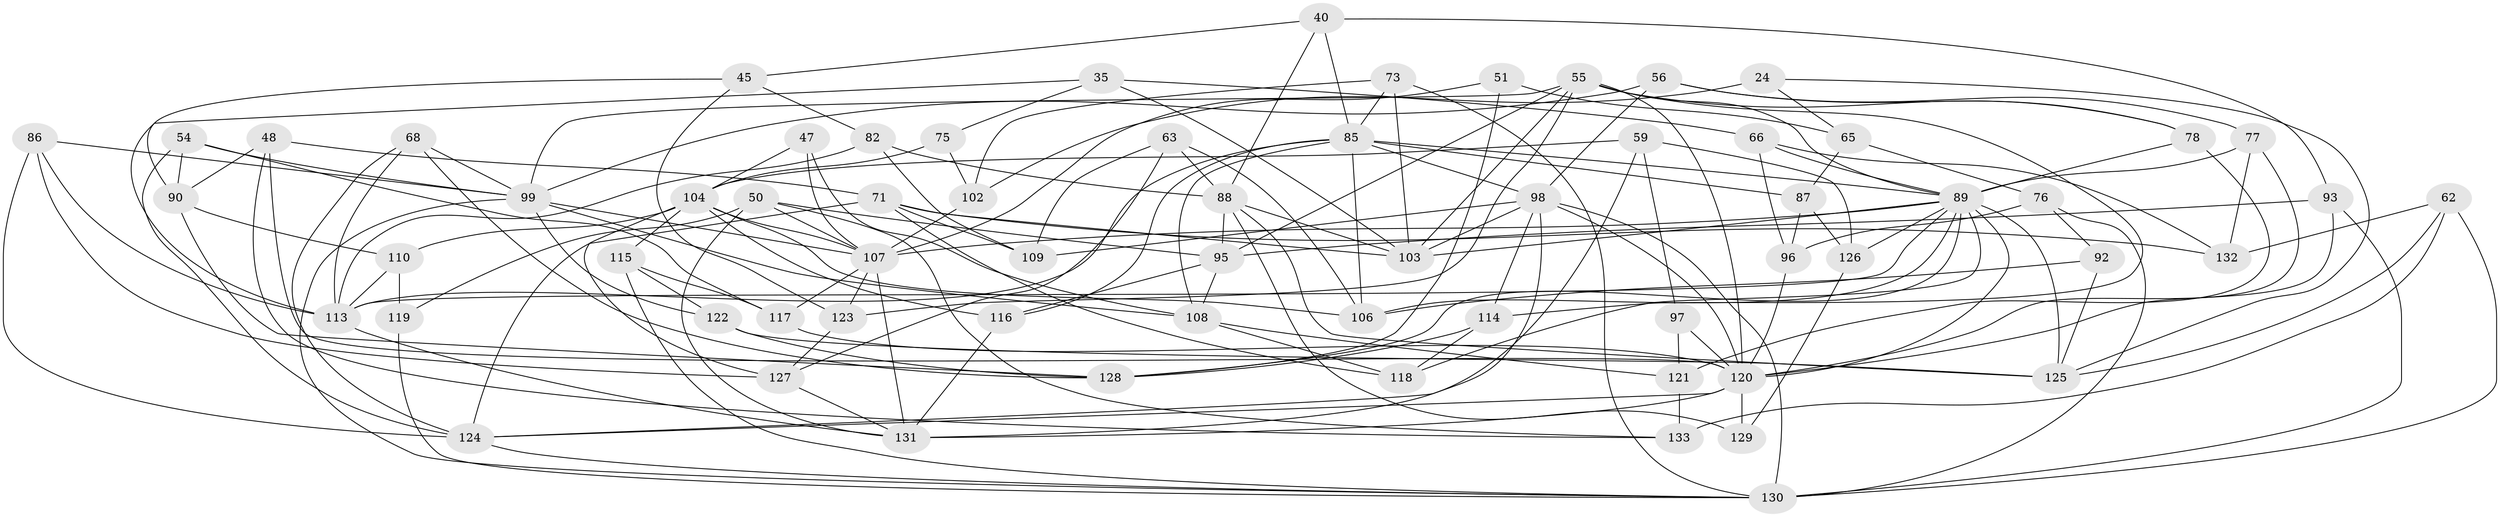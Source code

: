 // original degree distribution, {4: 1.0}
// Generated by graph-tools (version 1.1) at 2025/58/03/09/25 04:58:45]
// undirected, 66 vertices, 169 edges
graph export_dot {
graph [start="1"]
  node [color=gray90,style=filled];
  24;
  35;
  40;
  45;
  47;
  48;
  50 [super="+30"];
  51;
  54;
  55 [super="+41"];
  56;
  59;
  62;
  63;
  65 [super="+39"];
  66;
  68;
  71 [super="+9"];
  73;
  75;
  76;
  77;
  78;
  82;
  85 [super="+64"];
  86;
  87 [super="+37"];
  88 [super="+12+25"];
  89 [super="+5+38+44+80"];
  90 [super="+57"];
  92;
  93;
  95 [super="+34"];
  96;
  97;
  98 [super="+18+61+83"];
  99 [super="+32+28"];
  102 [super="+49"];
  103 [super="+91"];
  104 [super="+17+36+74"];
  106 [super="+70"];
  107 [super="+33+58"];
  108 [super="+79"];
  109;
  110;
  113 [super="+100"];
  114;
  115;
  116 [super="+19"];
  117;
  118 [super="+60"];
  119;
  120 [super="+16+94+53+105"];
  121;
  122;
  123;
  124 [super="+81"];
  125 [super="+101+111"];
  126;
  127 [super="+46"];
  128 [super="+10+67"];
  129;
  130 [super="+8+21+112"];
  131 [super="+11+84"];
  132;
  133;
  24 -- 102 [weight=2];
  24 -- 125;
  24 -- 65;
  35 -- 75;
  35 -- 103;
  35 -- 66;
  35 -- 113;
  40 -- 45;
  40 -- 88;
  40 -- 93;
  40 -- 85;
  45 -- 90;
  45 -- 123;
  45 -- 82;
  47 -- 107;
  47 -- 108 [weight=2];
  47 -- 104;
  48 -- 133;
  48 -- 71;
  48 -- 90;
  48 -- 120;
  50 -- 133;
  50 -- 119 [weight=2];
  50 -- 95;
  50 -- 131;
  50 -- 107;
  51 -- 65 [weight=2];
  51 -- 107;
  51 -- 128;
  54 -- 117;
  54 -- 90;
  54 -- 124;
  54 -- 99;
  55 -- 120;
  55 -- 114;
  55 -- 123;
  55 -- 78;
  55 -- 95;
  55 -- 99;
  55 -- 103;
  55 -- 89;
  56 -- 78;
  56 -- 77;
  56 -- 98;
  56 -- 99;
  59 -- 126;
  59 -- 97;
  59 -- 124;
  59 -- 104;
  62 -- 132;
  62 -- 130;
  62 -- 133;
  62 -- 125;
  63 -- 109;
  63 -- 127;
  63 -- 88;
  63 -- 106;
  65 -- 76;
  65 -- 87 [weight=2];
  66 -- 132;
  66 -- 96;
  66 -- 89;
  68 -- 124;
  68 -- 113;
  68 -- 128;
  68 -- 99;
  71 -- 132;
  71 -- 103 [weight=2];
  71 -- 118 [weight=2];
  71 -- 124;
  71 -- 109;
  73 -- 102;
  73 -- 103;
  73 -- 130;
  73 -- 85;
  75 -- 102 [weight=2];
  75 -- 104;
  76 -- 96;
  76 -- 92;
  76 -- 130;
  77 -- 132;
  77 -- 120;
  77 -- 89;
  78 -- 121;
  78 -- 89;
  82 -- 109;
  82 -- 113;
  82 -- 88;
  85 -- 106 [weight=2];
  85 -- 87 [weight=2];
  85 -- 108;
  85 -- 113;
  85 -- 116;
  85 -- 98 [weight=2];
  85 -- 89;
  86 -- 113;
  86 -- 124;
  86 -- 99;
  86 -- 127;
  87 -- 96;
  87 -- 126;
  88 -- 95 [weight=2];
  88 -- 129;
  88 -- 103;
  88 -- 125;
  89 -- 125 [weight=3];
  89 -- 120 [weight=2];
  89 -- 128 [weight=2];
  89 -- 106 [weight=2];
  89 -- 107;
  89 -- 103;
  89 -- 113;
  89 -- 118 [weight=2];
  89 -- 126;
  90 -- 128 [weight=2];
  90 -- 110;
  92 -- 125;
  92 -- 106 [weight=2];
  93 -- 130;
  93 -- 95;
  93 -- 120;
  95 -- 108 [weight=2];
  95 -- 116;
  96 -- 120;
  97 -- 121;
  97 -- 120 [weight=2];
  98 -- 109;
  98 -- 130 [weight=2];
  98 -- 131;
  98 -- 120;
  98 -- 114;
  98 -- 103;
  99 -- 130;
  99 -- 108;
  99 -- 122;
  99 -- 107 [weight=2];
  102 -- 107;
  104 -- 107 [weight=2];
  104 -- 115;
  104 -- 106;
  104 -- 116 [weight=2];
  104 -- 127 [weight=2];
  104 -- 110;
  107 -- 117;
  107 -- 131;
  107 -- 123;
  108 -- 118;
  108 -- 121;
  110 -- 119;
  110 -- 113;
  113 -- 131;
  114 -- 118;
  114 -- 128;
  115 -- 117;
  115 -- 122;
  115 -- 130;
  116 -- 131 [weight=2];
  117 -- 120;
  119 -- 130;
  120 -- 129 [weight=2];
  120 -- 124 [weight=2];
  120 -- 131;
  121 -- 133;
  122 -- 125;
  122 -- 128;
  123 -- 127;
  124 -- 130;
  126 -- 129;
  127 -- 131;
}
